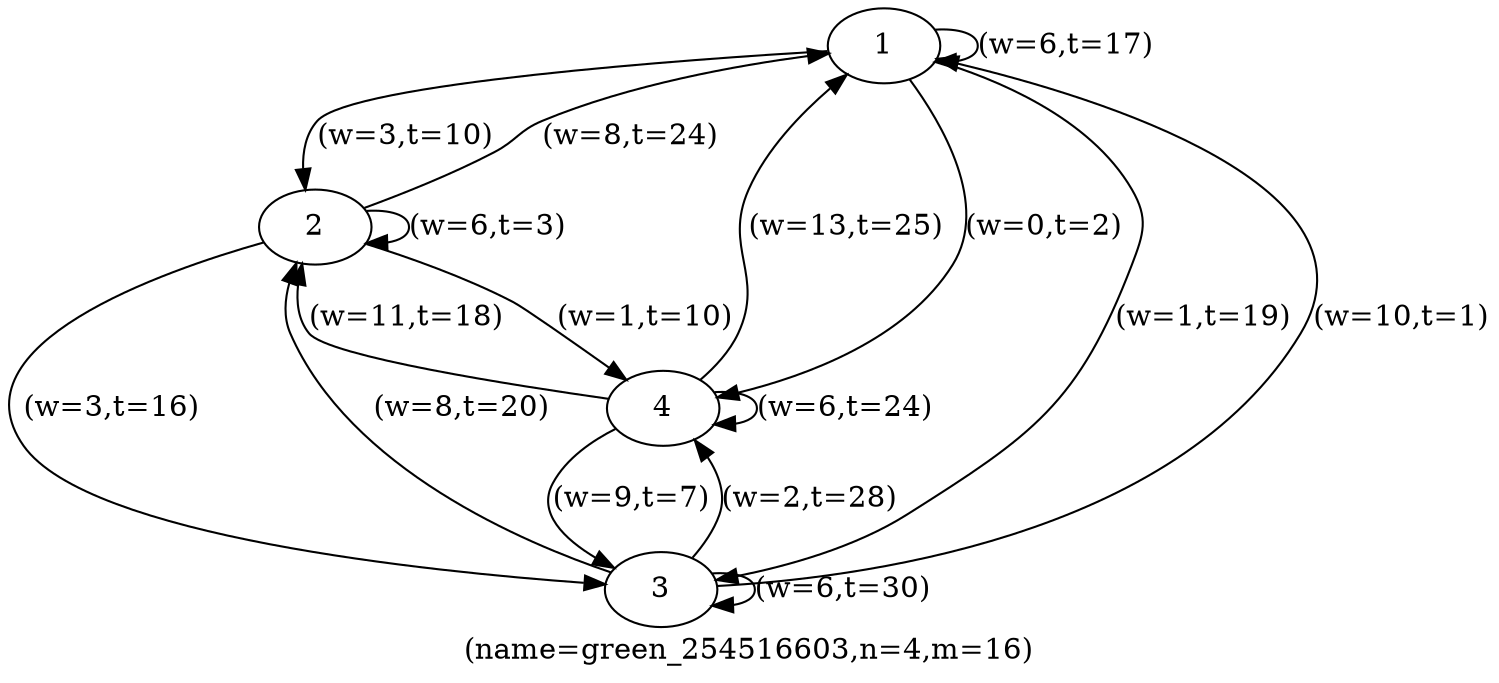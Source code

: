 digraph green_254516603 {
label="(name=green_254516603,n=4,m=16)";
	1 -> 1 [label="(w=6,t=17)"];
	1 -> 2 [label="(w=3,t=10)"];
	1 -> 3 [label="(w=1,t=19)"];
	1 -> 4 [label="(w=0,t=2)"];
	2 -> 1 [label="(w=8,t=24)"];
	2 -> 2 [label="(w=6,t=3)"];
	2 -> 3 [label="(w=3,t=16)"];
	2 -> 4 [label="(w=1,t=10)"];
	3 -> 1 [label="(w=10,t=1)"];
	3 -> 2 [label="(w=8,t=20)"];
	3 -> 3 [label="(w=6,t=30)"];
	3 -> 4 [label="(w=2,t=28)"];
	4 -> 1 [label="(w=13,t=25)"];
	4 -> 2 [label="(w=11,t=18)"];
	4 -> 3 [label="(w=9,t=7)"];
	4 -> 4 [label="(w=6,t=24)"];
4 [label="4"];
1 [label="1"];
3 [label="3"];
2 [label="2"];
}
